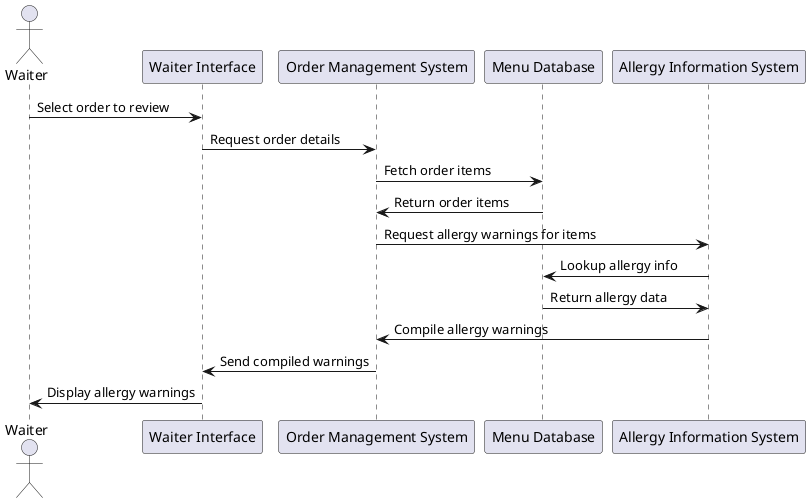 @startuml
actor Waiter as waiter
participant "Waiter Interface" as interface
participant "Order Management System" as orderSystem
participant "Menu Database" as menuDB
participant "Allergy Information System" as allergySystem

waiter -> interface : Select order to review
interface -> orderSystem : Request order details
orderSystem -> menuDB : Fetch order items
menuDB -> orderSystem : Return order items
orderSystem -> allergySystem : Request allergy warnings for items
allergySystem -> menuDB : Lookup allergy info
menuDB -> allergySystem : Return allergy data
allergySystem -> orderSystem : Compile allergy warnings
orderSystem -> interface : Send compiled warnings
interface -> waiter : Display allergy warnings

@enduml
